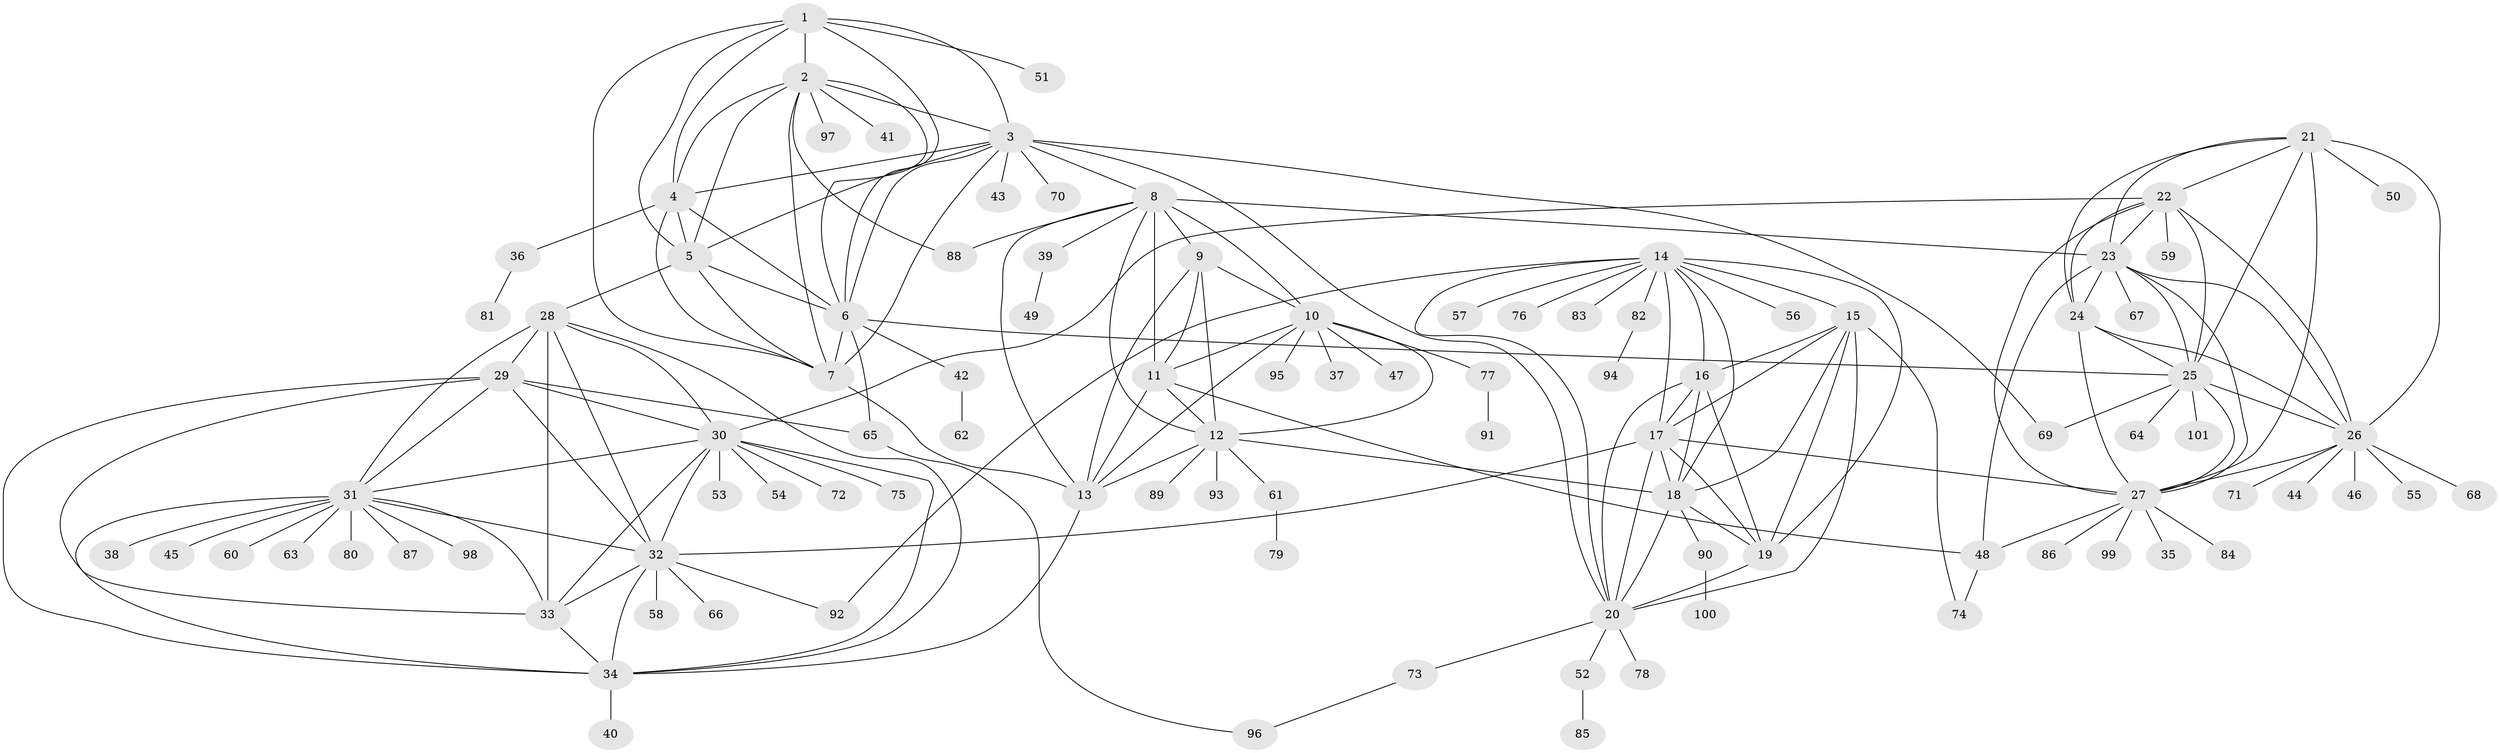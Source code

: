 // original degree distribution, {8: 0.055944055944055944, 10: 0.02097902097902098, 12: 0.013986013986013986, 6: 0.013986013986013986, 9: 0.055944055944055944, 11: 0.04895104895104895, 13: 0.013986013986013986, 7: 0.013986013986013986, 14: 0.006993006993006993, 1: 0.6153846153846154, 2: 0.11888111888111888, 3: 0.02097902097902098}
// Generated by graph-tools (version 1.1) at 2025/52/03/04/25 22:52:48]
// undirected, 101 vertices, 185 edges
graph export_dot {
  node [color=gray90,style=filled];
  1;
  2;
  3;
  4;
  5;
  6;
  7;
  8;
  9;
  10;
  11;
  12;
  13;
  14;
  15;
  16;
  17;
  18;
  19;
  20;
  21;
  22;
  23;
  24;
  25;
  26;
  27;
  28;
  29;
  30;
  31;
  32;
  33;
  34;
  35;
  36;
  37;
  38;
  39;
  40;
  41;
  42;
  43;
  44;
  45;
  46;
  47;
  48;
  49;
  50;
  51;
  52;
  53;
  54;
  55;
  56;
  57;
  58;
  59;
  60;
  61;
  62;
  63;
  64;
  65;
  66;
  67;
  68;
  69;
  70;
  71;
  72;
  73;
  74;
  75;
  76;
  77;
  78;
  79;
  80;
  81;
  82;
  83;
  84;
  85;
  86;
  87;
  88;
  89;
  90;
  91;
  92;
  93;
  94;
  95;
  96;
  97;
  98;
  99;
  100;
  101;
  1 -- 2 [weight=1.0];
  1 -- 3 [weight=1.0];
  1 -- 4 [weight=1.0];
  1 -- 5 [weight=1.0];
  1 -- 6 [weight=1.0];
  1 -- 7 [weight=1.0];
  1 -- 51 [weight=1.0];
  2 -- 3 [weight=1.0];
  2 -- 4 [weight=1.0];
  2 -- 5 [weight=1.0];
  2 -- 6 [weight=1.0];
  2 -- 7 [weight=1.0];
  2 -- 41 [weight=1.0];
  2 -- 88 [weight=1.0];
  2 -- 97 [weight=1.0];
  3 -- 4 [weight=1.0];
  3 -- 5 [weight=1.0];
  3 -- 6 [weight=1.0];
  3 -- 7 [weight=1.0];
  3 -- 8 [weight=1.0];
  3 -- 20 [weight=1.0];
  3 -- 43 [weight=1.0];
  3 -- 69 [weight=1.0];
  3 -- 70 [weight=1.0];
  4 -- 5 [weight=1.0];
  4 -- 6 [weight=1.0];
  4 -- 7 [weight=1.0];
  4 -- 36 [weight=1.0];
  5 -- 6 [weight=1.0];
  5 -- 7 [weight=1.0];
  5 -- 28 [weight=1.0];
  6 -- 7 [weight=1.0];
  6 -- 25 [weight=1.0];
  6 -- 42 [weight=1.0];
  6 -- 65 [weight=1.0];
  7 -- 13 [weight=1.0];
  8 -- 9 [weight=4.0];
  8 -- 10 [weight=2.0];
  8 -- 11 [weight=2.0];
  8 -- 12 [weight=2.0];
  8 -- 13 [weight=2.0];
  8 -- 23 [weight=1.0];
  8 -- 39 [weight=1.0];
  8 -- 88 [weight=1.0];
  9 -- 10 [weight=1.0];
  9 -- 11 [weight=1.0];
  9 -- 12 [weight=1.0];
  9 -- 13 [weight=1.0];
  10 -- 11 [weight=1.0];
  10 -- 12 [weight=1.0];
  10 -- 13 [weight=1.0];
  10 -- 37 [weight=1.0];
  10 -- 47 [weight=1.0];
  10 -- 77 [weight=1.0];
  10 -- 95 [weight=1.0];
  11 -- 12 [weight=1.0];
  11 -- 13 [weight=1.0];
  11 -- 48 [weight=4.0];
  12 -- 13 [weight=1.0];
  12 -- 18 [weight=1.0];
  12 -- 61 [weight=1.0];
  12 -- 89 [weight=1.0];
  12 -- 93 [weight=1.0];
  13 -- 34 [weight=1.0];
  14 -- 15 [weight=1.0];
  14 -- 16 [weight=1.0];
  14 -- 17 [weight=1.0];
  14 -- 18 [weight=1.0];
  14 -- 19 [weight=1.0];
  14 -- 20 [weight=1.0];
  14 -- 56 [weight=1.0];
  14 -- 57 [weight=1.0];
  14 -- 76 [weight=1.0];
  14 -- 82 [weight=1.0];
  14 -- 83 [weight=1.0];
  14 -- 92 [weight=1.0];
  15 -- 16 [weight=1.0];
  15 -- 17 [weight=1.0];
  15 -- 18 [weight=1.0];
  15 -- 19 [weight=1.0];
  15 -- 20 [weight=1.0];
  15 -- 74 [weight=1.0];
  16 -- 17 [weight=1.0];
  16 -- 18 [weight=1.0];
  16 -- 19 [weight=1.0];
  16 -- 20 [weight=1.0];
  17 -- 18 [weight=1.0];
  17 -- 19 [weight=1.0];
  17 -- 20 [weight=1.0];
  17 -- 27 [weight=1.0];
  17 -- 32 [weight=1.0];
  18 -- 19 [weight=1.0];
  18 -- 20 [weight=1.0];
  18 -- 90 [weight=1.0];
  19 -- 20 [weight=1.0];
  20 -- 52 [weight=1.0];
  20 -- 73 [weight=1.0];
  20 -- 78 [weight=1.0];
  21 -- 22 [weight=1.0];
  21 -- 23 [weight=1.0];
  21 -- 24 [weight=1.0];
  21 -- 25 [weight=1.0];
  21 -- 26 [weight=1.0];
  21 -- 27 [weight=1.0];
  21 -- 50 [weight=1.0];
  22 -- 23 [weight=1.0];
  22 -- 24 [weight=1.0];
  22 -- 25 [weight=1.0];
  22 -- 26 [weight=1.0];
  22 -- 27 [weight=1.0];
  22 -- 30 [weight=1.0];
  22 -- 59 [weight=1.0];
  23 -- 24 [weight=1.0];
  23 -- 25 [weight=1.0];
  23 -- 26 [weight=1.0];
  23 -- 27 [weight=1.0];
  23 -- 48 [weight=1.0];
  23 -- 67 [weight=1.0];
  24 -- 25 [weight=1.0];
  24 -- 26 [weight=2.0];
  24 -- 27 [weight=1.0];
  25 -- 26 [weight=1.0];
  25 -- 27 [weight=1.0];
  25 -- 64 [weight=1.0];
  25 -- 69 [weight=1.0];
  25 -- 101 [weight=1.0];
  26 -- 27 [weight=1.0];
  26 -- 44 [weight=1.0];
  26 -- 46 [weight=1.0];
  26 -- 55 [weight=1.0];
  26 -- 68 [weight=1.0];
  26 -- 71 [weight=1.0];
  27 -- 35 [weight=1.0];
  27 -- 48 [weight=1.0];
  27 -- 84 [weight=1.0];
  27 -- 86 [weight=1.0];
  27 -- 99 [weight=1.0];
  28 -- 29 [weight=1.0];
  28 -- 30 [weight=1.0];
  28 -- 31 [weight=1.0];
  28 -- 32 [weight=1.0];
  28 -- 33 [weight=3.0];
  28 -- 34 [weight=1.0];
  29 -- 30 [weight=1.0];
  29 -- 31 [weight=1.0];
  29 -- 32 [weight=1.0];
  29 -- 33 [weight=1.0];
  29 -- 34 [weight=1.0];
  29 -- 65 [weight=1.0];
  30 -- 31 [weight=1.0];
  30 -- 32 [weight=1.0];
  30 -- 33 [weight=1.0];
  30 -- 34 [weight=1.0];
  30 -- 53 [weight=1.0];
  30 -- 54 [weight=1.0];
  30 -- 72 [weight=1.0];
  30 -- 75 [weight=1.0];
  31 -- 32 [weight=1.0];
  31 -- 33 [weight=1.0];
  31 -- 34 [weight=1.0];
  31 -- 38 [weight=1.0];
  31 -- 45 [weight=1.0];
  31 -- 60 [weight=1.0];
  31 -- 63 [weight=1.0];
  31 -- 80 [weight=1.0];
  31 -- 87 [weight=1.0];
  31 -- 98 [weight=1.0];
  32 -- 33 [weight=1.0];
  32 -- 34 [weight=1.0];
  32 -- 58 [weight=1.0];
  32 -- 66 [weight=1.0];
  32 -- 92 [weight=1.0];
  33 -- 34 [weight=1.0];
  34 -- 40 [weight=1.0];
  36 -- 81 [weight=1.0];
  39 -- 49 [weight=1.0];
  42 -- 62 [weight=1.0];
  48 -- 74 [weight=1.0];
  52 -- 85 [weight=1.0];
  61 -- 79 [weight=1.0];
  65 -- 96 [weight=1.0];
  73 -- 96 [weight=1.0];
  77 -- 91 [weight=1.0];
  82 -- 94 [weight=1.0];
  90 -- 100 [weight=1.0];
}
